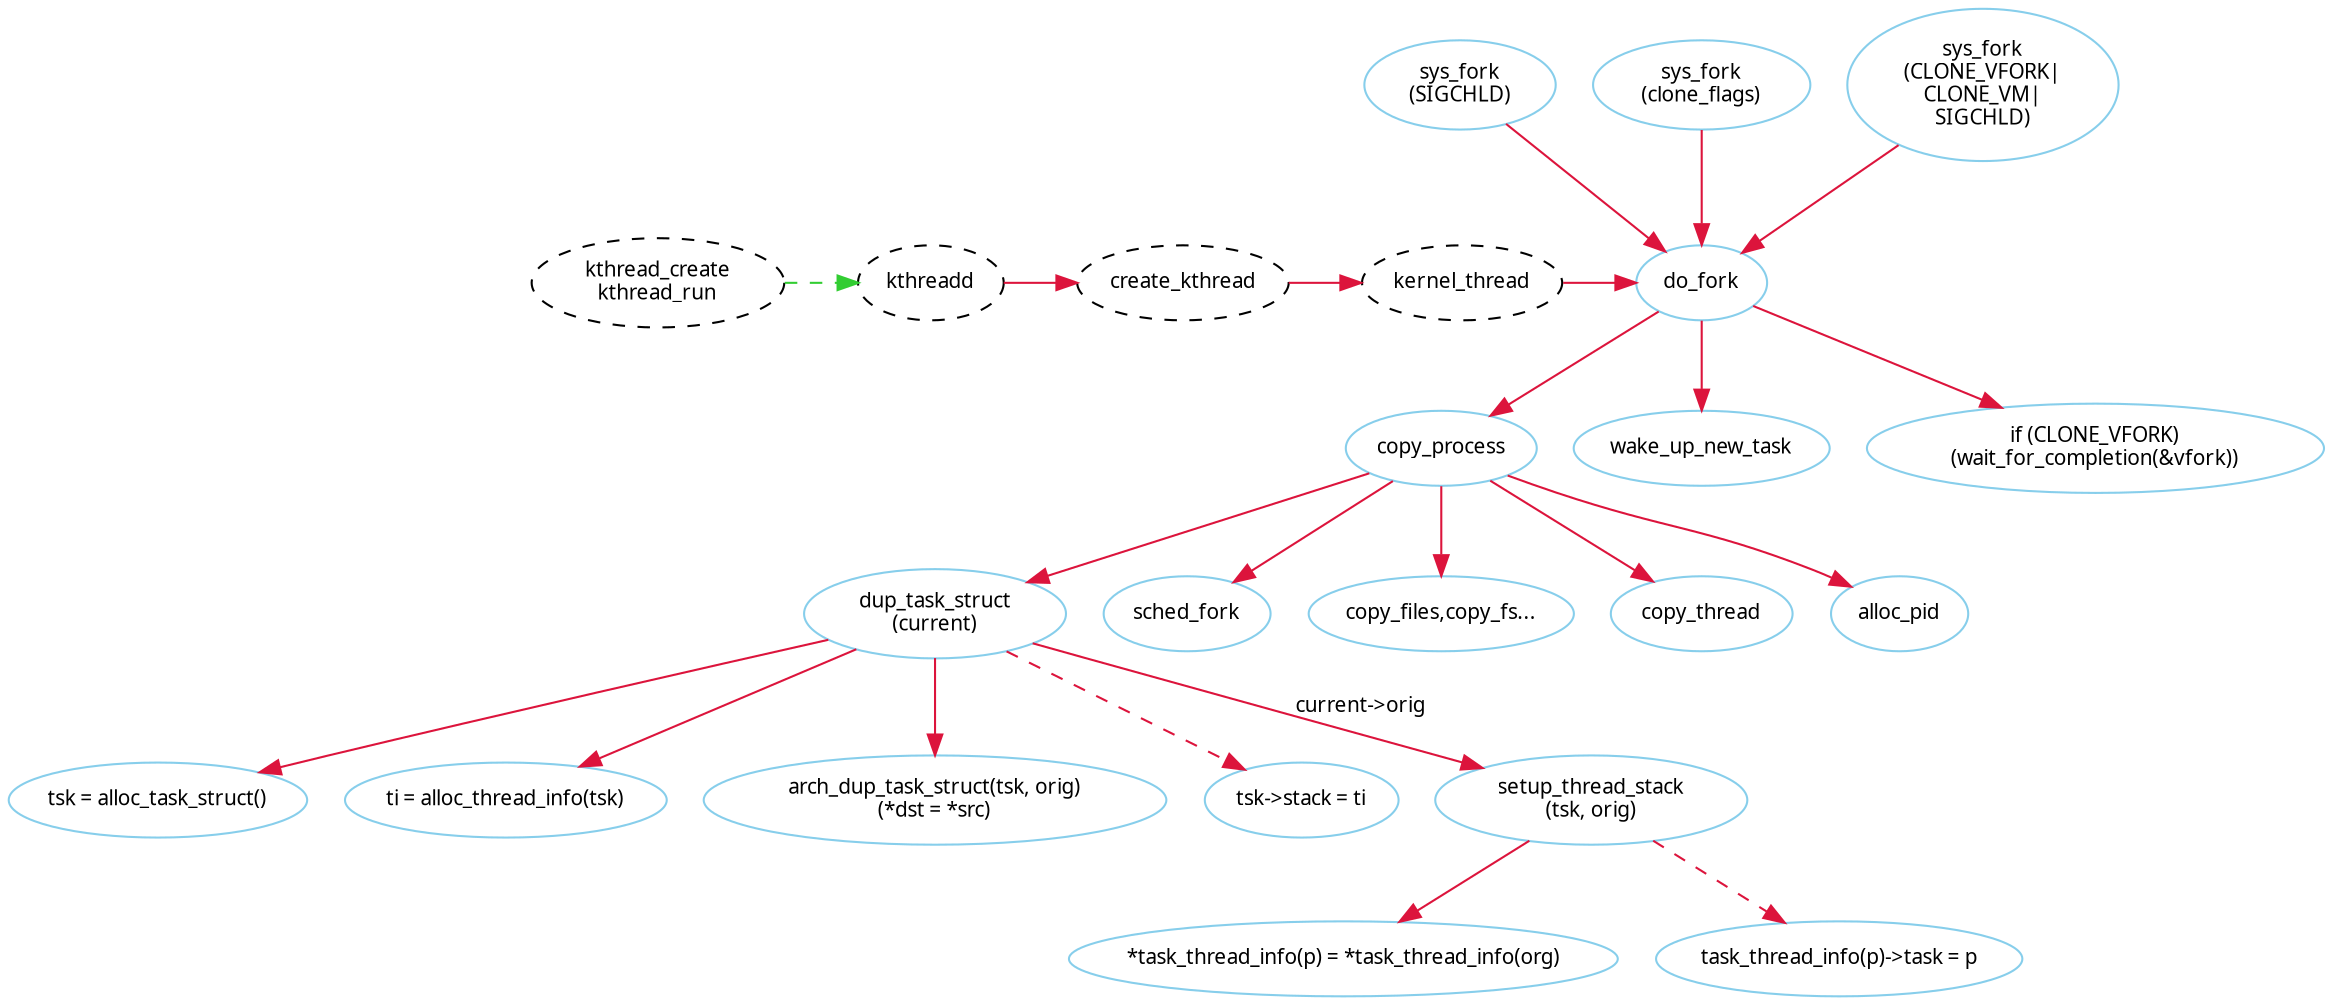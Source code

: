 /*
node
color: naveblue, skyblue, red, red4, crimson, forestgreen, limegreen
style: solid, dotted, dashed, bold, rounded, filled
shape:
*/

/*
edge
color: naveblue, skyblue, red, red4, crimson, forestgreen, limegreen
style: solid, dotted, dashed, bold 
shape: 
*/

/*
rankdir: TB BT LR RL
*/

digraph fork_dot{
	fontname = "Verdana";
	fontsize = 10;
	rankdir=TB;
	node [fontname = "Verdana", fontsize = 10, color="skyblue"];
	edge [fontname = "Verdana", fontsize = 10, color="crimson", style="solid"];

	sys_fork[label="sys_fork\n(SIGCHLD)"];
	sys_vfork[label="sys_fork\n(clone_flags)"];
	sys_clone[label="sys_fork\n(CLONE_VFORK|\nCLONE_VM|\nSIGCHLD)"];

	sys_fork->do_fork
	sys_vfork->do_fork
	sys_clone->do_fork

	//do_fork()
	//1.
	//p = copy_process(clone_flags, stack_start, regs, stack_size,
	//				 child_tidptr, NULL, trace);
	//2.
	//if (unlikely(clone_flags & CLONE_STOPPED))
	//		__set_task_state(p, TASK_STOPPED);
	//	else 
	//		wake_up_new_task(p, clone_flags);
	//3.
	//if (clone_flags & CLONE_VFORK)
	//		wait_for_completion(&vfork);
	do_fork->copy_process
	do_fork->wake_up_new_task
	do_fork->"if (CLONE_VFORK)\n(wait_for_completion(&vfork))"

	//copy_process()
	//1. 
	//p = dup_task_struct(current);
	//2.
	//sched_fork(p, clone_flags)
	//3.
	//if ((retval = audit_alloc(p)))
	//if ((retval = copy_semundo(clone_flags, p)))
	//if ((retval = copy_files(clone_flags, p)))
	//if ((retval = copy_fs(clone_flags, p)))
	//if ((retval = copy_sighand(clone_flags, p)))
	//if ((retval = copy_signal(clone_flags, p)))
	//if ((retval = copy_mm(clone_flags, p)))
	//if ((retval = copy_namespaces(clone_flags, p)))
	//if ((retval = copy_io(clone_flags, p)))
	//4.
	//retval = copy_thread(0, clone_flags, stack_start, stack_size, p, regs);
	//5.
	//pid = alloc_pid(p->nsproxy->pid_ns);
	//p->pid = pid_nr(pid);
	//p->tgid = p->pid;
	//if (clone_flags & CLONE_THREAD)
	//	p->tgid = current->tgid;

	//6.
	///* CLONE_PARENT re-uses the old parent */
	//if (clone_flags & (CLONE_PARENT|CLONE_THREAD)) {
	//	p->real_parent = current->real_parent;
	//	p->parent_exec_id = current->parent_exec_id;
	//} else {
	//	p->real_parent = current; (!!!)
	//	p->parent_exec_id = current->self_exec_id;
	//}
	//7. thread
	//p->group_leader = p;
	//if (clone_flags & CLONE_THREAD)
	//	p->group_leader = current->group_leader;
	//	list_add_tail_rcu(&p->thread_group, &p->group_leader->thread_group);
	//8.
	//list_add_tail(&p->sibling, &p->real_parent->children);
	//tracehook_finish_clone(p, clone_flags, trace);(!!!child->parent = child->real_parent;)
	//9. task
	//if (thread_group_leader(p)) 
	//	list_add_tail_rcu(&p->tasks, &init_task.tasks)
	
	copy_process->dup_task_struct
	copy_process->sched_fork
	copy_process->"copy_files,copy_fs..."
	copy_process->copy_thread
	copy_process->alloc_pid
	//copy_process->"if (clone_flags & CLONE_THREAD)\nlist_add_tail_rcu(&p->thread_group, &p->group_leader->thread_group);"
	//copy_process->"list_add_tail(&p->sibling, &p->real_parent->children)"
	//copy_process->"if (thread_group_leader(p))\nlist_add_tail_rcu(&p->tasks, &init_task.tasks)"

	//dup_task_struct()
	dup_task_struct[label="dup_task_struct\n(current)"];

	dup_task_struct->"tsk = alloc_task_struct()"
	dup_task_struct->"ti = alloc_thread_info(tsk)"
	dup_task_struct->"arch_dup_task_struct(tsk, orig)\n(*dst = *src)"
	dup_task_struct->"tsk->stack = ti"[style="dashed"]
	dup_task_struct->setup_thread_stack[label="current->orig"]

	//setup_thread_stack()
	setup_thread_stack[label="setup_thread_stack\n(tsk, orig)"];

	setup_thread_stack->"*task_thread_info(p) = *task_thread_info(org)"
	setup_thread_stack->"task_thread_info(p)->task = p"[style="dashed"]

	//kernel thread releated
	node [fontname = "Verdana", fontsize = 10, color="black", style="dashed"];
	{rank=same;kthread_create kthreadd create_kthread kernel_thread do_fork}
	kthread_create[label="kthread_create\nkthread_run"];
	
	kthread_create->kthreadd[color="limegreen", style="dashed"]
	kthreadd->create_kthread->kernel_thread->do_fork
}

